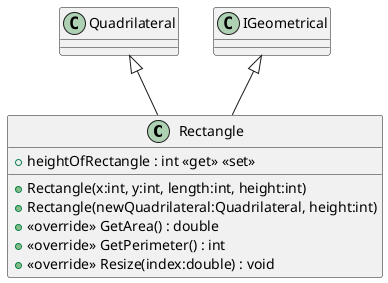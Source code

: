 @startuml
class Rectangle {
    + Rectangle(x:int, y:int, length:int, height:int)
    + Rectangle(newQuadrilateral:Quadrilateral, height:int)
    + heightOfRectangle : int <<get>> <<set>>
    + <<override>> GetArea() : double
    + <<override>> GetPerimeter() : int
    + <<override>> Resize(index:double) : void
}
Quadrilateral <|-- Rectangle
IGeometrical <|-- Rectangle
@enduml
